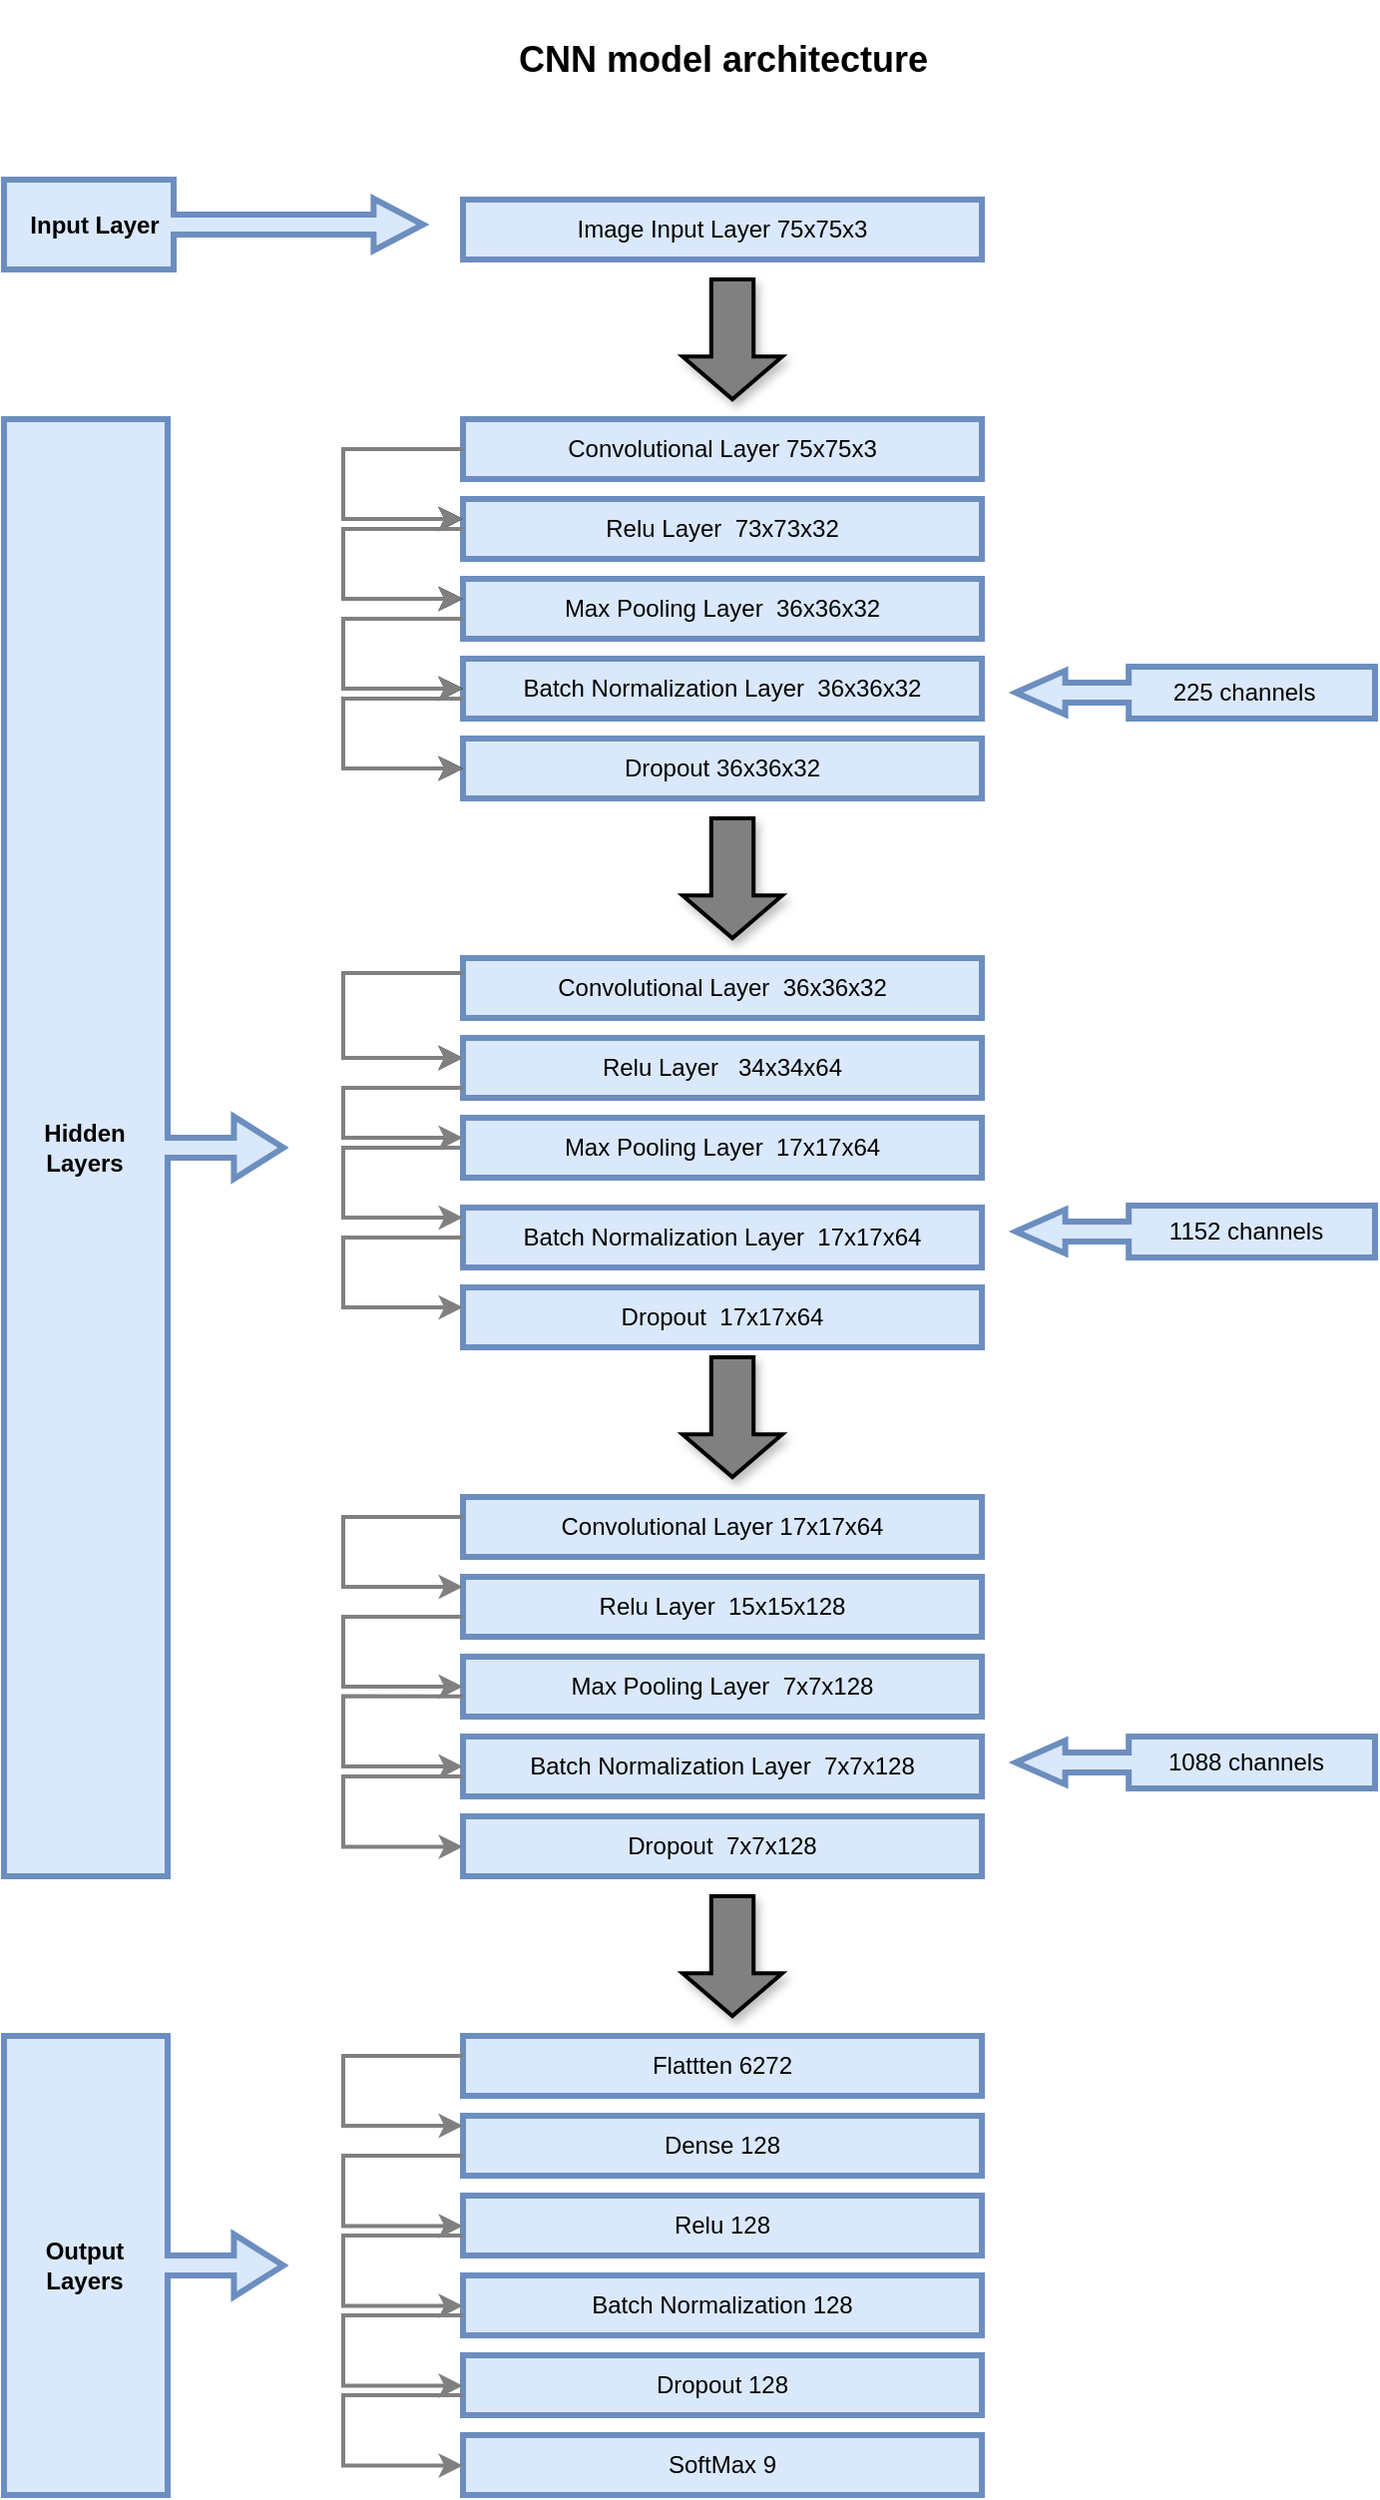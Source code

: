 <mxfile version="20.3.2" type="device"><diagram id="C5RBs43oDa-KdzZeNtuy" name="Page-1"><mxGraphModel dx="992" dy="1740" grid="1" gridSize="9" guides="1" tooltips="1" connect="1" arrows="1" fold="1" page="1" pageScale="1" pageWidth="827" pageHeight="1169" math="0" shadow="0"><root><mxCell id="WIyWlLk6GJQsqaUBKTNV-0"/><mxCell id="WIyWlLk6GJQsqaUBKTNV-1" parent="WIyWlLk6GJQsqaUBKTNV-0"/><mxCell id="-VXj3v_io8pPZTzsjLdz-0" value="Image Input Layer 75x75x3" style="rounded=0;whiteSpace=wrap;html=1;fillColor=#dae8fc;strokeColor=#6c8ebf;glass=0;fillStyle=auto;strokeWidth=3;" parent="WIyWlLk6GJQsqaUBKTNV-1" vertex="1"><mxGeometry x="380" y="-180" width="260" height="30" as="geometry"/></mxCell><mxCell id="op-U-nHdR2L2fIJVsVhb-22" style="edgeStyle=orthogonalEdgeStyle;rounded=0;orthogonalLoop=1;jettySize=auto;html=1;exitX=0;exitY=0.5;exitDx=0;exitDy=0;entryX=0;entryY=0.333;entryDx=0;entryDy=0;entryPerimeter=0;" parent="WIyWlLk6GJQsqaUBKTNV-1" source="-VXj3v_io8pPZTzsjLdz-1" target="-VXj3v_io8pPZTzsjLdz-2" edge="1"><mxGeometry relative="1" as="geometry"><mxPoint x="370" y="-20" as="targetPoint"/><Array as="points"><mxPoint x="320" y="-55"/><mxPoint x="320" y="-20"/></Array></mxGeometry></mxCell><mxCell id="-VXj3v_io8pPZTzsjLdz-1" value="Convolutional Layer 75x75x3" style="rounded=0;whiteSpace=wrap;html=1;fillColor=#dae8fc;strokeColor=#6c8ebf;strokeWidth=3;" parent="WIyWlLk6GJQsqaUBKTNV-1" vertex="1"><mxGeometry x="380" y="-70" width="260" height="30" as="geometry"/></mxCell><mxCell id="op-U-nHdR2L2fIJVsVhb-23" style="edgeStyle=orthogonalEdgeStyle;rounded=0;orthogonalLoop=1;jettySize=auto;html=1;entryX=0;entryY=0.333;entryDx=0;entryDy=0;entryPerimeter=0;" parent="WIyWlLk6GJQsqaUBKTNV-1" source="-VXj3v_io8pPZTzsjLdz-2" target="-VXj3v_io8pPZTzsjLdz-4" edge="1"><mxGeometry relative="1" as="geometry"><mxPoint x="370" y="20" as="targetPoint"/><Array as="points"><mxPoint x="320" y="-15"/><mxPoint x="320" y="20"/></Array></mxGeometry></mxCell><mxCell id="-VXj3v_io8pPZTzsjLdz-2" value="Relu Layer&amp;nbsp; 73x73x32" style="rounded=0;whiteSpace=wrap;html=1;fillColor=#dae8fc;strokeColor=#6c8ebf;strokeWidth=3;" parent="WIyWlLk6GJQsqaUBKTNV-1" vertex="1"><mxGeometry x="380" y="-30" width="260" height="30" as="geometry"/></mxCell><mxCell id="-VXj3v_io8pPZTzsjLdz-3" value="Batch Normalization Layer&amp;nbsp; 36x36x32" style="rounded=0;whiteSpace=wrap;html=1;fillColor=#dae8fc;strokeColor=#6c8ebf;strokeWidth=3;" parent="WIyWlLk6GJQsqaUBKTNV-1" vertex="1"><mxGeometry x="380" y="50" width="260" height="30" as="geometry"/></mxCell><mxCell id="-VXj3v_io8pPZTzsjLdz-4" value="Max Pooling Layer&amp;nbsp; 36x36x32" style="rounded=0;whiteSpace=wrap;html=1;fillColor=#dae8fc;strokeColor=#6c8ebf;strokeWidth=3;" parent="WIyWlLk6GJQsqaUBKTNV-1" vertex="1"><mxGeometry x="380" y="10" width="260" height="30" as="geometry"/></mxCell><mxCell id="-VXj3v_io8pPZTzsjLdz-19" value="Dropout 36x36x32" style="rounded=0;whiteSpace=wrap;html=1;fillColor=#dae8fc;strokeColor=#6c8ebf;strokeWidth=3;" parent="WIyWlLk6GJQsqaUBKTNV-1" vertex="1"><mxGeometry x="380" y="90" width="260" height="30" as="geometry"/></mxCell><mxCell id="op-U-nHdR2L2fIJVsVhb-28" style="edgeStyle=orthogonalEdgeStyle;rounded=0;orthogonalLoop=1;jettySize=auto;html=1;exitX=0;exitY=0.25;exitDx=0;exitDy=0;entryX=0;entryY=0.333;entryDx=0;entryDy=0;entryPerimeter=0;strokeWidth=2;" parent="WIyWlLk6GJQsqaUBKTNV-1" source="-VXj3v_io8pPZTzsjLdz-20" target="-VXj3v_io8pPZTzsjLdz-21" edge="1"><mxGeometry relative="1" as="geometry"><Array as="points"><mxPoint x="320" y="208"/><mxPoint x="320" y="250"/></Array></mxGeometry></mxCell><mxCell id="-VXj3v_io8pPZTzsjLdz-20" value="Convolutional Layer&amp;nbsp; 36x36x32" style="rounded=0;whiteSpace=wrap;html=1;fillColor=#dae8fc;strokeColor=#6c8ebf;strokeWidth=3;" parent="WIyWlLk6GJQsqaUBKTNV-1" vertex="1"><mxGeometry x="380" y="200" width="260" height="30" as="geometry"/></mxCell><mxCell id="-VXj3v_io8pPZTzsjLdz-21" value="Relu Layer&amp;nbsp; &amp;nbsp;34x34x64" style="rounded=0;whiteSpace=wrap;html=1;fillColor=#dae8fc;strokeColor=#6c8ebf;strokeWidth=3;" parent="WIyWlLk6GJQsqaUBKTNV-1" vertex="1"><mxGeometry x="380" y="240" width="260" height="30" as="geometry"/></mxCell><mxCell id="-VXj3v_io8pPZTzsjLdz-22" value="Batch Normalization Layer&amp;nbsp; 17x17x64" style="rounded=0;whiteSpace=wrap;html=1;fillColor=#dae8fc;strokeColor=#6c8ebf;strokeWidth=3;" parent="WIyWlLk6GJQsqaUBKTNV-1" vertex="1"><mxGeometry x="380" y="325" width="260" height="30" as="geometry"/></mxCell><mxCell id="op-U-nHdR2L2fIJVsVhb-38" style="edgeStyle=orthogonalEdgeStyle;rounded=0;orthogonalLoop=1;jettySize=auto;html=1;exitX=0;exitY=0.5;exitDx=0;exitDy=0;entryX=0;entryY=0.167;entryDx=0;entryDy=0;entryPerimeter=0;strokeWidth=2;strokeColor=#808080;" parent="WIyWlLk6GJQsqaUBKTNV-1" source="-VXj3v_io8pPZTzsjLdz-23" target="-VXj3v_io8pPZTzsjLdz-22" edge="1"><mxGeometry relative="1" as="geometry"><mxPoint x="320" y="330" as="targetPoint"/><Array as="points"><mxPoint x="320" y="295"/><mxPoint x="320" y="330"/></Array></mxGeometry></mxCell><mxCell id="-VXj3v_io8pPZTzsjLdz-23" value="Max Pooling Layer&amp;nbsp; 17x17x64" style="rounded=0;whiteSpace=wrap;html=1;fillColor=#dae8fc;strokeColor=#6c8ebf;strokeWidth=3;" parent="WIyWlLk6GJQsqaUBKTNV-1" vertex="1"><mxGeometry x="380" y="280" width="260" height="30" as="geometry"/></mxCell><mxCell id="-VXj3v_io8pPZTzsjLdz-24" value="Dropout&amp;nbsp; 17x17x64" style="rounded=0;whiteSpace=wrap;html=1;fillColor=#dae8fc;strokeColor=#6c8ebf;strokeWidth=3;" parent="WIyWlLk6GJQsqaUBKTNV-1" vertex="1"><mxGeometry x="380" y="365" width="260" height="30" as="geometry"/></mxCell><mxCell id="-VXj3v_io8pPZTzsjLdz-25" value="Convolutional Layer 17x17x64" style="rounded=0;whiteSpace=wrap;html=1;fillColor=#dae8fc;strokeColor=#6c8ebf;strokeWidth=3;" parent="WIyWlLk6GJQsqaUBKTNV-1" vertex="1"><mxGeometry x="380" y="470" width="260" height="30" as="geometry"/></mxCell><mxCell id="-VXj3v_io8pPZTzsjLdz-26" value="Relu Layer&amp;nbsp; 15x15x128" style="rounded=0;whiteSpace=wrap;html=1;fillColor=#dae8fc;strokeColor=#6c8ebf;strokeWidth=3;" parent="WIyWlLk6GJQsqaUBKTNV-1" vertex="1"><mxGeometry x="380" y="510" width="260" height="30" as="geometry"/></mxCell><mxCell id="-VXj3v_io8pPZTzsjLdz-27" value="Batch Normalization Layer&amp;nbsp; 7x7x128" style="rounded=0;whiteSpace=wrap;html=1;fillColor=#dae8fc;strokeColor=#6c8ebf;strokeWidth=3;" parent="WIyWlLk6GJQsqaUBKTNV-1" vertex="1"><mxGeometry x="380" y="590" width="260" height="30" as="geometry"/></mxCell><mxCell id="-VXj3v_io8pPZTzsjLdz-28" value="Max Pooling Layer&amp;nbsp; 7x7x128" style="rounded=0;whiteSpace=wrap;html=1;fillColor=#dae8fc;strokeColor=#6c8ebf;strokeWidth=3;" parent="WIyWlLk6GJQsqaUBKTNV-1" vertex="1"><mxGeometry x="380" y="550" width="260" height="30" as="geometry"/></mxCell><mxCell id="-VXj3v_io8pPZTzsjLdz-29" value="Dropout&amp;nbsp; 7x7x128" style="rounded=0;whiteSpace=wrap;html=1;fillColor=#dae8fc;strokeColor=#6c8ebf;strokeWidth=3;" parent="WIyWlLk6GJQsqaUBKTNV-1" vertex="1"><mxGeometry x="380" y="630" width="260" height="30" as="geometry"/></mxCell><mxCell id="-VXj3v_io8pPZTzsjLdz-30" value="Flattten 6272" style="rounded=0;whiteSpace=wrap;html=1;fillColor=#dae8fc;strokeColor=#6c8ebf;strokeWidth=3;" parent="WIyWlLk6GJQsqaUBKTNV-1" vertex="1"><mxGeometry x="380" y="740" width="260" height="30" as="geometry"/></mxCell><mxCell id="-VXj3v_io8pPZTzsjLdz-31" value="Dense 128" style="rounded=0;whiteSpace=wrap;html=1;fillColor=#dae8fc;strokeColor=#6c8ebf;strokeWidth=3;" parent="WIyWlLk6GJQsqaUBKTNV-1" vertex="1"><mxGeometry x="380" y="780" width="260" height="30" as="geometry"/></mxCell><mxCell id="-VXj3v_io8pPZTzsjLdz-32" value="Relu 128" style="rounded=0;whiteSpace=wrap;html=1;fillColor=#dae8fc;strokeColor=#6c8ebf;strokeWidth=3;" parent="WIyWlLk6GJQsqaUBKTNV-1" vertex="1"><mxGeometry x="380" y="820" width="260" height="30" as="geometry"/></mxCell><mxCell id="-VXj3v_io8pPZTzsjLdz-33" value="Batch Normalization 128" style="rounded=0;whiteSpace=wrap;html=1;fillColor=#dae8fc;strokeColor=#6c8ebf;strokeWidth=3;" parent="WIyWlLk6GJQsqaUBKTNV-1" vertex="1"><mxGeometry x="380" y="860" width="260" height="30" as="geometry"/></mxCell><mxCell id="-VXj3v_io8pPZTzsjLdz-34" value="Dropout 128" style="rounded=0;whiteSpace=wrap;html=1;fillColor=#dae8fc;strokeColor=#6c8ebf;strokeWidth=3;" parent="WIyWlLk6GJQsqaUBKTNV-1" vertex="1"><mxGeometry x="380" y="900" width="260" height="30" as="geometry"/></mxCell><mxCell id="-VXj3v_io8pPZTzsjLdz-35" value="SoftMax 9" style="rounded=0;whiteSpace=wrap;html=1;fillColor=#dae8fc;strokeColor=#6c8ebf;strokeWidth=3;" parent="WIyWlLk6GJQsqaUBKTNV-1" vertex="1"><mxGeometry x="380" y="940" width="260" height="30" as="geometry"/></mxCell><mxCell id="op-U-nHdR2L2fIJVsVhb-0" value="" style="html=1;shadow=0;dashed=0;align=left;verticalAlign=middle;shape=mxgraph.arrows2.calloutArrow;dy=5;dx=24.8;notch=85;arrowHead=8;fillColor=#dae8fc;strokeColor=#6c8ebf;strokeWidth=3;" parent="WIyWlLk6GJQsqaUBKTNV-1" vertex="1"><mxGeometry x="150" y="-190" width="210" height="45" as="geometry"/></mxCell><mxCell id="op-U-nHdR2L2fIJVsVhb-7" value="" style="html=1;shadow=0;dashed=0;align=left;verticalAlign=middle;shape=mxgraph.arrows2.calloutArrow;dy=5;dx=24.8;notch=82;arrowHead=10.6;fillColor=#dae8fc;strokeColor=#6c8ebf;strokeWidth=3;" parent="WIyWlLk6GJQsqaUBKTNV-1" vertex="1"><mxGeometry x="150" y="-70" width="140" height="730" as="geometry"/></mxCell><mxCell id="op-U-nHdR2L2fIJVsVhb-10" value="&lt;div style=&quot;&quot;&gt;&lt;br&gt;&lt;/div&gt;" style="html=1;shadow=0;dashed=0;align=left;verticalAlign=middle;shape=mxgraph.arrows2.calloutArrow;dy=5;dx=24.8;notch=82;arrowHead=10.6;fillColor=#dae8fc;strokeColor=#6c8ebf;strokeWidth=3;" parent="WIyWlLk6GJQsqaUBKTNV-1" vertex="1"><mxGeometry x="150" y="740" width="140" height="230" as="geometry"/></mxCell><mxCell id="op-U-nHdR2L2fIJVsVhb-12" value="" style="shape=singleArrow;direction=south;whiteSpace=wrap;html=1;shadow=1;arrowWidth=0.424;arrowSize=0.357;fillColor=#808080;strokeColor=#000000;fontColor=#333333;strokeWidth=2;" parent="WIyWlLk6GJQsqaUBKTNV-1" vertex="1"><mxGeometry x="490" y="-140" width="50" height="60" as="geometry"/></mxCell><mxCell id="op-U-nHdR2L2fIJVsVhb-13" value="" style="shape=singleArrow;direction=south;whiteSpace=wrap;html=1;shadow=1;arrowWidth=0.424;arrowSize=0.357;strokeWidth=2;fillColor=#808080;" parent="WIyWlLk6GJQsqaUBKTNV-1" vertex="1"><mxGeometry x="490" y="130" width="50" height="60" as="geometry"/></mxCell><mxCell id="op-U-nHdR2L2fIJVsVhb-14" value="" style="shape=singleArrow;direction=south;whiteSpace=wrap;html=1;shadow=1;arrowWidth=0.424;arrowSize=0.357;strokeWidth=2;fillColor=#808080;" parent="WIyWlLk6GJQsqaUBKTNV-1" vertex="1"><mxGeometry x="490" y="670" width="50" height="60" as="geometry"/></mxCell><mxCell id="op-U-nHdR2L2fIJVsVhb-17" value="" style="shape=singleArrow;direction=south;whiteSpace=wrap;html=1;shadow=1;arrowWidth=0.424;arrowSize=0.357;strokeWidth=2;fillColor=#808080;" parent="WIyWlLk6GJQsqaUBKTNV-1" vertex="1"><mxGeometry x="490" y="400" width="50" height="60" as="geometry"/></mxCell><mxCell id="op-U-nHdR2L2fIJVsVhb-25" style="edgeStyle=orthogonalEdgeStyle;rounded=0;orthogonalLoop=1;jettySize=auto;html=1;entryX=0;entryY=0.333;entryDx=0;entryDy=0;entryPerimeter=0;" parent="WIyWlLk6GJQsqaUBKTNV-1" edge="1"><mxGeometry relative="1" as="geometry"><mxPoint x="380" y="64.99" as="targetPoint"/><mxPoint x="380" y="30" as="sourcePoint"/><Array as="points"><mxPoint x="320" y="30"/><mxPoint x="320" y="65"/></Array></mxGeometry></mxCell><mxCell id="op-U-nHdR2L2fIJVsVhb-26" style="edgeStyle=orthogonalEdgeStyle;rounded=0;orthogonalLoop=1;jettySize=auto;html=1;entryX=0;entryY=0.333;entryDx=0;entryDy=0;entryPerimeter=0;" parent="WIyWlLk6GJQsqaUBKTNV-1" edge="1"><mxGeometry relative="1" as="geometry"><mxPoint x="380" y="104.99" as="targetPoint"/><mxPoint x="380" y="70" as="sourcePoint"/><Array as="points"><mxPoint x="320" y="70"/><mxPoint x="320" y="105"/></Array></mxGeometry></mxCell><mxCell id="op-U-nHdR2L2fIJVsVhb-35" style="edgeStyle=orthogonalEdgeStyle;rounded=0;orthogonalLoop=1;jettySize=auto;html=1;exitX=0;exitY=0.5;exitDx=0;exitDy=0;entryX=0;entryY=0;entryDx=0;entryDy=0;strokeWidth=2;strokeColor=#808080;" parent="WIyWlLk6GJQsqaUBKTNV-1" edge="1"><mxGeometry relative="1" as="geometry"><mxPoint x="380.0" y="290" as="targetPoint"/><mxPoint x="380" y="265" as="sourcePoint"/><Array as="points"><mxPoint x="320" y="265"/><mxPoint x="320" y="290"/></Array></mxGeometry></mxCell><mxCell id="op-U-nHdR2L2fIJVsVhb-40" style="edgeStyle=orthogonalEdgeStyle;rounded=0;orthogonalLoop=1;jettySize=auto;html=1;exitX=0;exitY=0.5;exitDx=0;exitDy=0;entryX=0;entryY=0.167;entryDx=0;entryDy=0;entryPerimeter=0;strokeWidth=2;strokeColor=#808080;" parent="WIyWlLk6GJQsqaUBKTNV-1" edge="1"><mxGeometry relative="1" as="geometry"><mxPoint x="380" y="375.01" as="targetPoint"/><mxPoint x="380" y="340" as="sourcePoint"/><Array as="points"><mxPoint x="320" y="340"/><mxPoint x="320" y="375"/></Array></mxGeometry></mxCell><mxCell id="op-U-nHdR2L2fIJVsVhb-43" style="edgeStyle=orthogonalEdgeStyle;rounded=0;orthogonalLoop=1;jettySize=auto;html=1;exitX=0;exitY=0.5;exitDx=0;exitDy=0;entryX=0;entryY=0.167;entryDx=0;entryDy=0;entryPerimeter=0;strokeWidth=2;strokeColor=#808080;" parent="WIyWlLk6GJQsqaUBKTNV-1" edge="1"><mxGeometry relative="1" as="geometry"><mxPoint x="380" y="515.01" as="targetPoint"/><mxPoint x="380" y="480.0" as="sourcePoint"/><Array as="points"><mxPoint x="320" y="480"/><mxPoint x="320" y="515"/></Array></mxGeometry></mxCell><mxCell id="op-U-nHdR2L2fIJVsVhb-46" style="edgeStyle=orthogonalEdgeStyle;rounded=0;orthogonalLoop=1;jettySize=auto;html=1;entryX=0;entryY=0.333;entryDx=0;entryDy=0;entryPerimeter=0;strokeWidth=2;strokeColor=#808080;" parent="WIyWlLk6GJQsqaUBKTNV-1" edge="1"><mxGeometry relative="1" as="geometry"><mxPoint x="380" y="564.99" as="targetPoint"/><mxPoint x="380" y="530" as="sourcePoint"/><Array as="points"><mxPoint x="320" y="530"/><mxPoint x="320" y="565"/></Array></mxGeometry></mxCell><mxCell id="op-U-nHdR2L2fIJVsVhb-47" style="edgeStyle=orthogonalEdgeStyle;rounded=0;orthogonalLoop=1;jettySize=auto;html=1;exitX=0;exitY=0.661;exitDx=0;exitDy=0;entryX=0;entryY=0.5;entryDx=0;entryDy=0;exitPerimeter=0;strokeWidth=2;strokeColor=#808080;" parent="WIyWlLk6GJQsqaUBKTNV-1" source="-VXj3v_io8pPZTzsjLdz-28" target="-VXj3v_io8pPZTzsjLdz-27" edge="1"><mxGeometry relative="1" as="geometry"><mxPoint x="370.0" y="605" as="targetPoint"/><mxPoint x="370" y="580" as="sourcePoint"/><Array as="points"><mxPoint x="320" y="570"/><mxPoint x="320" y="605"/></Array></mxGeometry></mxCell><mxCell id="op-U-nHdR2L2fIJVsVhb-48" style="edgeStyle=orthogonalEdgeStyle;rounded=0;orthogonalLoop=1;jettySize=auto;html=1;exitX=0;exitY=0.661;exitDx=0;exitDy=0;entryX=0;entryY=0.5;entryDx=0;entryDy=0;exitPerimeter=0;strokeWidth=2;strokeColor=#808080;" parent="WIyWlLk6GJQsqaUBKTNV-1" edge="1"><mxGeometry relative="1" as="geometry"><mxPoint x="380" y="645.21" as="targetPoint"/><mxPoint x="380" y="610.04" as="sourcePoint"/><Array as="points"><mxPoint x="320" y="610.21"/><mxPoint x="320" y="645.21"/></Array></mxGeometry></mxCell><mxCell id="op-U-nHdR2L2fIJVsVhb-49" style="edgeStyle=orthogonalEdgeStyle;rounded=0;orthogonalLoop=1;jettySize=auto;html=1;exitX=0;exitY=0.5;exitDx=0;exitDy=0;entryX=0;entryY=0.167;entryDx=0;entryDy=0;entryPerimeter=0;strokeWidth=2;strokeColor=#808080;" parent="WIyWlLk6GJQsqaUBKTNV-1" edge="1"><mxGeometry relative="1" as="geometry"><mxPoint x="380" y="785.01" as="targetPoint"/><mxPoint x="380" y="750" as="sourcePoint"/><Array as="points"><mxPoint x="320" y="750"/><mxPoint x="320" y="785"/></Array></mxGeometry></mxCell><mxCell id="op-U-nHdR2L2fIJVsVhb-51" style="edgeStyle=orthogonalEdgeStyle;rounded=0;orthogonalLoop=1;jettySize=auto;html=1;exitX=0;exitY=0.661;exitDx=0;exitDy=0;entryX=0;entryY=0.5;entryDx=0;entryDy=0;exitPerimeter=0;strokeWidth=2;strokeColor=#808080;" parent="WIyWlLk6GJQsqaUBKTNV-1" edge="1"><mxGeometry relative="1" as="geometry"><mxPoint x="380" y="835.21" as="targetPoint"/><mxPoint x="380" y="800.04" as="sourcePoint"/><Array as="points"><mxPoint x="320" y="800.21"/><mxPoint x="320" y="835.21"/></Array></mxGeometry></mxCell><mxCell id="op-U-nHdR2L2fIJVsVhb-52" style="edgeStyle=orthogonalEdgeStyle;rounded=0;orthogonalLoop=1;jettySize=auto;html=1;exitX=0;exitY=0.661;exitDx=0;exitDy=0;entryX=0;entryY=0.5;entryDx=0;entryDy=0;exitPerimeter=0;strokeWidth=2;strokeColor=#808080;" parent="WIyWlLk6GJQsqaUBKTNV-1" edge="1"><mxGeometry relative="1" as="geometry"><mxPoint x="380" y="875.21" as="targetPoint"/><mxPoint x="380" y="840.04" as="sourcePoint"/><Array as="points"><mxPoint x="320" y="840.21"/><mxPoint x="320" y="875.21"/></Array></mxGeometry></mxCell><mxCell id="op-U-nHdR2L2fIJVsVhb-53" style="edgeStyle=orthogonalEdgeStyle;rounded=0;orthogonalLoop=1;jettySize=auto;html=1;exitX=0;exitY=0.661;exitDx=0;exitDy=0;entryX=0;entryY=0.5;entryDx=0;entryDy=0;exitPerimeter=0;strokeWidth=2;strokeColor=#808080;" parent="WIyWlLk6GJQsqaUBKTNV-1" edge="1"><mxGeometry relative="1" as="geometry"><mxPoint x="380" y="915.21" as="targetPoint"/><mxPoint x="380" y="880.04" as="sourcePoint"/><Array as="points"><mxPoint x="320" y="880.21"/><mxPoint x="320" y="915.21"/></Array></mxGeometry></mxCell><mxCell id="op-U-nHdR2L2fIJVsVhb-54" style="edgeStyle=orthogonalEdgeStyle;rounded=0;orthogonalLoop=1;jettySize=auto;html=1;exitX=0;exitY=0.661;exitDx=0;exitDy=0;entryX=0;entryY=0.5;entryDx=0;entryDy=0;exitPerimeter=0;strokeWidth=2;strokeColor=#808080;" parent="WIyWlLk6GJQsqaUBKTNV-1" edge="1"><mxGeometry relative="1" as="geometry"><mxPoint x="380" y="955.21" as="targetPoint"/><mxPoint x="380" y="920.04" as="sourcePoint"/><Array as="points"><mxPoint x="320" y="920.21"/><mxPoint x="320" y="955.21"/></Array></mxGeometry></mxCell><mxCell id="op-U-nHdR2L2fIJVsVhb-55" value="&lt;h2&gt;&lt;b&gt;CNN model architecture&lt;/b&gt;&lt;/h2&gt;" style="text;html=1;align=center;verticalAlign=middle;resizable=0;points=[];autosize=1;strokeColor=none;fillColor=none;" parent="WIyWlLk6GJQsqaUBKTNV-1" vertex="1"><mxGeometry x="395" y="-280" width="230" height="60" as="geometry"/></mxCell><mxCell id="op-U-nHdR2L2fIJVsVhb-56" value="&lt;b&gt;Input Layer&lt;/b&gt;" style="text;html=1;align=center;verticalAlign=middle;resizable=0;points=[];autosize=1;strokeColor=none;fillColor=none;" parent="WIyWlLk6GJQsqaUBKTNV-1" vertex="1"><mxGeometry x="150" y="-182.5" width="90" height="30" as="geometry"/></mxCell><mxCell id="op-U-nHdR2L2fIJVsVhb-57" value="&lt;b&gt;Hidden&lt;br&gt;Layers&lt;/b&gt;" style="text;html=1;align=center;verticalAlign=middle;resizable=0;points=[];autosize=1;strokeColor=none;fillColor=none;" parent="WIyWlLk6GJQsqaUBKTNV-1" vertex="1"><mxGeometry x="160" y="275" width="60" height="40" as="geometry"/></mxCell><mxCell id="op-U-nHdR2L2fIJVsVhb-58" value="&lt;b&gt;Output &lt;br&gt;Layers&lt;/b&gt;" style="text;html=1;align=center;verticalAlign=middle;resizable=0;points=[];autosize=1;strokeColor=none;fillColor=none;" parent="WIyWlLk6GJQsqaUBKTNV-1" vertex="1"><mxGeometry x="160" y="835" width="60" height="40" as="geometry"/></mxCell><mxCell id="d2z7qGOR6Fz3tqR-dFl3-0" style="edgeStyle=orthogonalEdgeStyle;rounded=0;orthogonalLoop=1;jettySize=auto;html=1;exitX=0;exitY=0.5;exitDx=0;exitDy=0;entryX=0;entryY=0.333;entryDx=0;entryDy=0;entryPerimeter=0;strokeWidth=2;" parent="WIyWlLk6GJQsqaUBKTNV-1" edge="1"><mxGeometry relative="1" as="geometry"><mxPoint x="380" y="-20.01" as="targetPoint"/><Array as="points"><mxPoint x="320" y="-55"/><mxPoint x="320" y="-20"/></Array><mxPoint x="380" y="-55" as="sourcePoint"/></mxGeometry></mxCell><mxCell id="d2z7qGOR6Fz3tqR-dFl3-1" style="edgeStyle=orthogonalEdgeStyle;rounded=0;orthogonalLoop=1;jettySize=auto;html=1;entryX=0;entryY=0.333;entryDx=0;entryDy=0;entryPerimeter=0;strokeWidth=2;" parent="WIyWlLk6GJQsqaUBKTNV-1" edge="1"><mxGeometry relative="1" as="geometry"><mxPoint x="380" y="19.99" as="targetPoint"/><Array as="points"><mxPoint x="320" y="-15"/><mxPoint x="320" y="20"/></Array><mxPoint x="380" y="-15" as="sourcePoint"/></mxGeometry></mxCell><mxCell id="d2z7qGOR6Fz3tqR-dFl3-2" style="edgeStyle=orthogonalEdgeStyle;rounded=0;orthogonalLoop=1;jettySize=auto;html=1;entryX=0;entryY=0.333;entryDx=0;entryDy=0;entryPerimeter=0;strokeWidth=2;" parent="WIyWlLk6GJQsqaUBKTNV-1" edge="1"><mxGeometry relative="1" as="geometry"><mxPoint x="380" y="64.99" as="targetPoint"/><mxPoint x="380" y="30" as="sourcePoint"/><Array as="points"><mxPoint x="320" y="30"/><mxPoint x="320" y="65"/></Array></mxGeometry></mxCell><mxCell id="d2z7qGOR6Fz3tqR-dFl3-3" style="edgeStyle=orthogonalEdgeStyle;rounded=0;orthogonalLoop=1;jettySize=auto;html=1;entryX=0;entryY=0.333;entryDx=0;entryDy=0;entryPerimeter=0;strokeWidth=2;" parent="WIyWlLk6GJQsqaUBKTNV-1" edge="1"><mxGeometry relative="1" as="geometry"><mxPoint x="380" y="104.99" as="targetPoint"/><mxPoint x="380" y="70" as="sourcePoint"/><Array as="points"><mxPoint x="320" y="70"/><mxPoint x="320" y="105"/></Array></mxGeometry></mxCell><mxCell id="d2z7qGOR6Fz3tqR-dFl3-4" style="edgeStyle=orthogonalEdgeStyle;rounded=0;orthogonalLoop=1;jettySize=auto;html=1;exitX=0;exitY=0.5;exitDx=0;exitDy=0;entryX=0;entryY=0.333;entryDx=0;entryDy=0;entryPerimeter=0;strokeWidth=2;strokeColor=#808080;" parent="WIyWlLk6GJQsqaUBKTNV-1" edge="1"><mxGeometry relative="1" as="geometry"><mxPoint x="380" y="-20.01" as="targetPoint"/><Array as="points"><mxPoint x="320" y="-55"/><mxPoint x="320" y="-20"/></Array><mxPoint x="380" y="-55" as="sourcePoint"/></mxGeometry></mxCell><mxCell id="d2z7qGOR6Fz3tqR-dFl3-5" style="edgeStyle=orthogonalEdgeStyle;rounded=0;orthogonalLoop=1;jettySize=auto;html=1;entryX=0;entryY=0.333;entryDx=0;entryDy=0;entryPerimeter=0;strokeWidth=2;strokeColor=#808080;" parent="WIyWlLk6GJQsqaUBKTNV-1" edge="1"><mxGeometry relative="1" as="geometry"><mxPoint x="380" y="19.99" as="targetPoint"/><Array as="points"><mxPoint x="320" y="-15"/><mxPoint x="320" y="20"/></Array><mxPoint x="380" y="-15" as="sourcePoint"/></mxGeometry></mxCell><mxCell id="d2z7qGOR6Fz3tqR-dFl3-6" style="edgeStyle=orthogonalEdgeStyle;rounded=0;orthogonalLoop=1;jettySize=auto;html=1;entryX=0;entryY=0.333;entryDx=0;entryDy=0;entryPerimeter=0;strokeWidth=2;strokeColor=#808080;" parent="WIyWlLk6GJQsqaUBKTNV-1" edge="1"><mxGeometry relative="1" as="geometry"><mxPoint x="380" y="64.99" as="targetPoint"/><mxPoint x="380" y="30" as="sourcePoint"/><Array as="points"><mxPoint x="320" y="30"/><mxPoint x="320" y="65"/></Array></mxGeometry></mxCell><mxCell id="d2z7qGOR6Fz3tqR-dFl3-7" style="edgeStyle=orthogonalEdgeStyle;rounded=0;orthogonalLoop=1;jettySize=auto;html=1;entryX=0;entryY=0.333;entryDx=0;entryDy=0;entryPerimeter=0;strokeWidth=2;strokeColor=#808080;" parent="WIyWlLk6GJQsqaUBKTNV-1" edge="1"><mxGeometry relative="1" as="geometry"><mxPoint x="380" y="104.99" as="targetPoint"/><mxPoint x="380" y="70" as="sourcePoint"/><Array as="points"><mxPoint x="320" y="70"/><mxPoint x="320" y="105"/></Array></mxGeometry></mxCell><mxCell id="d2z7qGOR6Fz3tqR-dFl3-8" style="edgeStyle=orthogonalEdgeStyle;rounded=0;orthogonalLoop=1;jettySize=auto;html=1;exitX=0;exitY=0.25;exitDx=0;exitDy=0;entryX=0;entryY=0.333;entryDx=0;entryDy=0;entryPerimeter=0;strokeWidth=2;strokeColor=#808080;" parent="WIyWlLk6GJQsqaUBKTNV-1" edge="1"><mxGeometry relative="1" as="geometry"><Array as="points"><mxPoint x="320" y="208"/><mxPoint x="320" y="250"/></Array><mxPoint x="380" y="207.5" as="sourcePoint"/><mxPoint x="380" y="249.99" as="targetPoint"/></mxGeometry></mxCell><mxCell id="d2z7qGOR6Fz3tqR-dFl3-10" value="" style="html=1;shadow=0;dashed=0;align=left;verticalAlign=middle;shape=mxgraph.arrows2.calloutArrow;dy=5;dx=24.8;notch=123.41;arrowHead=5.95;fillColor=#dae8fc;strokeColor=#6c8ebf;strokeWidth=3;flipH=1;" parent="WIyWlLk6GJQsqaUBKTNV-1" vertex="1"><mxGeometry x="657" y="54" width="180" height="26" as="geometry"/></mxCell><mxCell id="d2z7qGOR6Fz3tqR-dFl3-11" value="225 channels" style="text;html=1;align=center;verticalAlign=middle;resizable=0;points=[];autosize=1;strokeColor=none;fillColor=none;flipH=1;" parent="WIyWlLk6GJQsqaUBKTNV-1" vertex="1"><mxGeometry x="726" y="53.997" width="90" height="27" as="geometry"/></mxCell><mxCell id="d2z7qGOR6Fz3tqR-dFl3-22" value="" style="group" parent="WIyWlLk6GJQsqaUBKTNV-1" vertex="1" connectable="0"><mxGeometry x="657" y="323.997" width="180" height="27" as="geometry"/></mxCell><mxCell id="d2z7qGOR6Fz3tqR-dFl3-16" value="" style="html=1;shadow=0;dashed=0;align=left;verticalAlign=middle;shape=mxgraph.arrows2.calloutArrow;dy=5;dx=24.8;notch=123.41;arrowHead=5.95;fillColor=#dae8fc;strokeColor=#6c8ebf;strokeWidth=3;flipH=1;" parent="d2z7qGOR6Fz3tqR-dFl3-22" vertex="1"><mxGeometry y="0.003" width="180" height="26" as="geometry"/></mxCell><mxCell id="d2z7qGOR6Fz3tqR-dFl3-17" value="1152 channels" style="text;html=1;align=center;verticalAlign=middle;resizable=0;points=[];autosize=1;strokeColor=none;fillColor=none;flipH=1;" parent="d2z7qGOR6Fz3tqR-dFl3-22" vertex="1"><mxGeometry x="65" width="99" height="27" as="geometry"/></mxCell><mxCell id="d2z7qGOR6Fz3tqR-dFl3-23" value="" style="group" parent="WIyWlLk6GJQsqaUBKTNV-1" vertex="1" connectable="0"><mxGeometry x="657" y="589.997" width="180" height="27" as="geometry"/></mxCell><mxCell id="d2z7qGOR6Fz3tqR-dFl3-14" value="" style="html=1;shadow=0;dashed=0;align=left;verticalAlign=middle;shape=mxgraph.arrows2.calloutArrow;dy=5;dx=24.8;notch=123.41;arrowHead=5.95;fillColor=#dae8fc;strokeColor=#6c8ebf;strokeWidth=3;flipH=1;" parent="d2z7qGOR6Fz3tqR-dFl3-23" vertex="1"><mxGeometry y="0.003" width="180" height="26" as="geometry"/></mxCell><mxCell id="d2z7qGOR6Fz3tqR-dFl3-15" value="1088 channels" style="text;html=1;align=center;verticalAlign=middle;resizable=0;points=[];autosize=1;strokeColor=none;fillColor=none;flipH=1;" parent="d2z7qGOR6Fz3tqR-dFl3-23" vertex="1"><mxGeometry x="65" width="99" height="27" as="geometry"/></mxCell></root></mxGraphModel></diagram></mxfile>